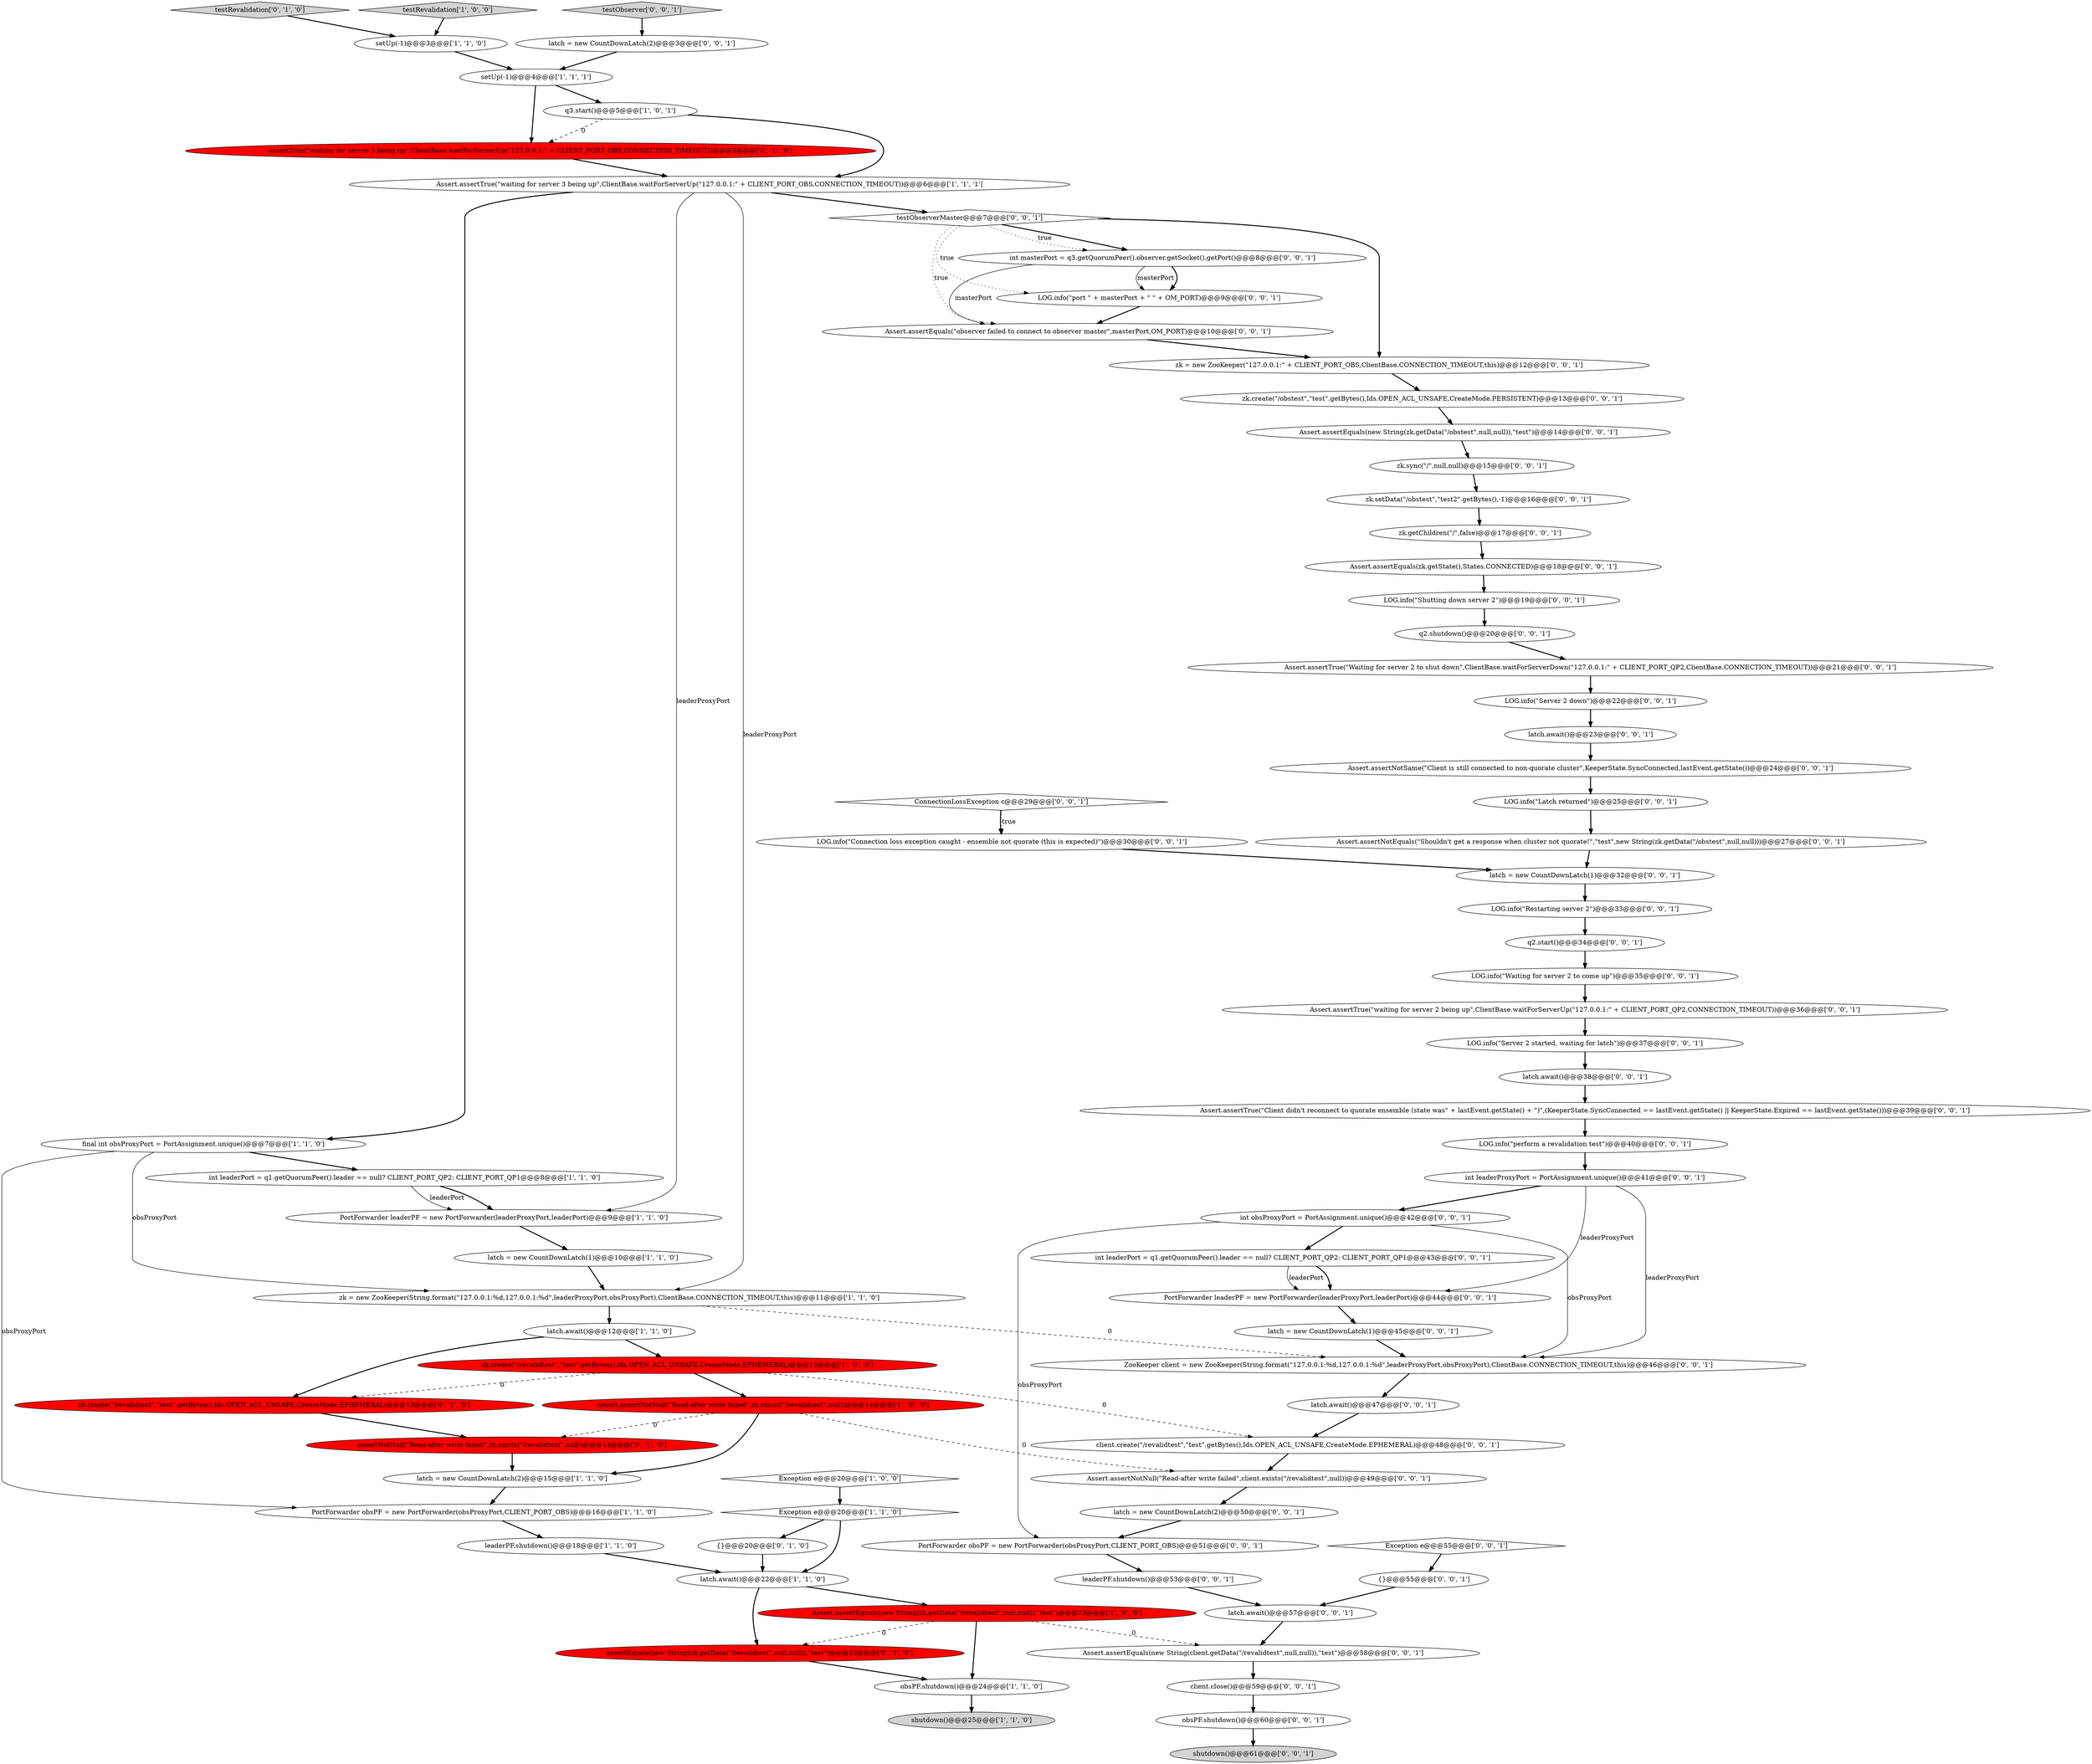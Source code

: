 digraph {
70 [style = filled, label = "LOG.info(\"Waiting for server 2 to come up\")@@@35@@@['0', '0', '1']", fillcolor = white, shape = ellipse image = "AAA0AAABBB3BBB"];
34 [style = filled, label = "shutdown()@@@61@@@['0', '0', '1']", fillcolor = lightgray, shape = ellipse image = "AAA0AAABBB3BBB"];
29 [style = filled, label = "latch.await()@@@23@@@['0', '0', '1']", fillcolor = white, shape = ellipse image = "AAA0AAABBB3BBB"];
31 [style = filled, label = "PortForwarder leaderPF = new PortForwarder(leaderProxyPort,leaderPort)@@@44@@@['0', '0', '1']", fillcolor = white, shape = ellipse image = "AAA0AAABBB3BBB"];
49 [style = filled, label = "LOG.info(\"Connection loss exception caught - ensemble not quorate (this is expected)\")@@@30@@@['0', '0', '1']", fillcolor = white, shape = ellipse image = "AAA0AAABBB3BBB"];
23 [style = filled, label = "assertNotNull(\"Read-after write failed\",zk.exists(\"/revalidtest\",null))@@@14@@@['0', '1', '0']", fillcolor = red, shape = ellipse image = "AAA1AAABBB2BBB"];
32 [style = filled, label = "Assert.assertNotNull(\"Read-after write failed\",client.exists(\"/revalidtest\",null))@@@49@@@['0', '0', '1']", fillcolor = white, shape = ellipse image = "AAA0AAABBB3BBB"];
58 [style = filled, label = "PortForwarder obsPF = new PortForwarder(obsProxyPort,CLIENT_PORT_OBS)@@@51@@@['0', '0', '1']", fillcolor = white, shape = ellipse image = "AAA0AAABBB3BBB"];
72 [style = filled, label = "Assert.assertNotEquals(\"Shouldn't get a response when cluster not quorate!\",\"test\",new String(zk.getData(\"/obstest\",null,null)))@@@27@@@['0', '0', '1']", fillcolor = white, shape = ellipse image = "AAA0AAABBB3BBB"];
45 [style = filled, label = "latch = new CountDownLatch(2)@@@50@@@['0', '0', '1']", fillcolor = white, shape = ellipse image = "AAA0AAABBB3BBB"];
69 [style = filled, label = "latch.await()@@@57@@@['0', '0', '1']", fillcolor = white, shape = ellipse image = "AAA0AAABBB3BBB"];
78 [style = filled, label = "Assert.assertEquals(new String(zk.getData(\"/obstest\",null,null)),\"test\")@@@14@@@['0', '0', '1']", fillcolor = white, shape = ellipse image = "AAA0AAABBB3BBB"];
22 [style = filled, label = "testRevalidation['0', '1', '0']", fillcolor = lightgray, shape = diamond image = "AAA0AAABBB2BBB"];
38 [style = filled, label = "LOG.info(\"Latch returned\")@@@25@@@['0', '0', '1']", fillcolor = white, shape = ellipse image = "AAA0AAABBB3BBB"];
57 [style = filled, label = "int leaderPort = q1.getQuorumPeer().leader == null? CLIENT_PORT_QP2: CLIENT_PORT_QP1@@@43@@@['0', '0', '1']", fillcolor = white, shape = ellipse image = "AAA0AAABBB3BBB"];
14 [style = filled, label = "PortForwarder obsPF = new PortForwarder(obsProxyPort,CLIENT_PORT_OBS)@@@16@@@['1', '1', '0']", fillcolor = white, shape = ellipse image = "AAA0AAABBB1BBB"];
7 [style = filled, label = "leaderPF.shutdown()@@@18@@@['1', '1', '0']", fillcolor = white, shape = ellipse image = "AAA0AAABBB1BBB"];
61 [style = filled, label = "Assert.assertTrue(\"waiting for server 2 being up\",ClientBase.waitForServerUp(\"127.0.0.1:\" + CLIENT_PORT_QP2,CONNECTION_TIMEOUT))@@@36@@@['0', '0', '1']", fillcolor = white, shape = ellipse image = "AAA0AAABBB3BBB"];
24 [style = filled, label = "{}@@@20@@@['0', '1', '0']", fillcolor = white, shape = ellipse image = "AAA0AAABBB2BBB"];
63 [style = filled, label = "Assert.assertTrue(\"Client didn't reconnect to quorate ensemble (state was\" + lastEvent.getState() + \")\",(KeeperState.SyncConnected == lastEvent.getState() || KeeperState.Expired == lastEvent.getState()))@@@39@@@['0', '0', '1']", fillcolor = white, shape = ellipse image = "AAA0AAABBB3BBB"];
60 [style = filled, label = "int masterPort = q3.getQuorumPeer().observer.getSocket().getPort()@@@8@@@['0', '0', '1']", fillcolor = white, shape = ellipse image = "AAA0AAABBB3BBB"];
30 [style = filled, label = "client.close()@@@59@@@['0', '0', '1']", fillcolor = white, shape = ellipse image = "AAA0AAABBB3BBB"];
0 [style = filled, label = "obsPF.shutdown()@@@24@@@['1', '1', '0']", fillcolor = white, shape = ellipse image = "AAA0AAABBB1BBB"];
77 [style = filled, label = "latch = new CountDownLatch(1)@@@32@@@['0', '0', '1']", fillcolor = white, shape = ellipse image = "AAA0AAABBB3BBB"];
66 [style = filled, label = "zk.create(\"/obstest\",\"test\".getBytes(),Ids.OPEN_ACL_UNSAFE,CreateMode.PERSISTENT)@@@13@@@['0', '0', '1']", fillcolor = white, shape = ellipse image = "AAA0AAABBB3BBB"];
19 [style = filled, label = "latch.await()@@@22@@@['1', '1', '0']", fillcolor = white, shape = ellipse image = "AAA0AAABBB1BBB"];
12 [style = filled, label = "zk.create(\"/revalidtest\",\"test\".getBytes(),Ids.OPEN_ACL_UNSAFE,CreateMode.EPHEMERAL)@@@13@@@['1', '0', '0']", fillcolor = red, shape = ellipse image = "AAA1AAABBB1BBB"];
41 [style = filled, label = "LOG.info(\"Restarting server 2\")@@@33@@@['0', '0', '1']", fillcolor = white, shape = ellipse image = "AAA0AAABBB3BBB"];
10 [style = filled, label = "final int obsProxyPort = PortAssignment.unique()@@@7@@@['1', '1', '0']", fillcolor = white, shape = ellipse image = "AAA0AAABBB1BBB"];
11 [style = filled, label = "latch.await()@@@12@@@['1', '1', '0']", fillcolor = white, shape = ellipse image = "AAA0AAABBB1BBB"];
42 [style = filled, label = "q2.start()@@@34@@@['0', '0', '1']", fillcolor = white, shape = ellipse image = "AAA0AAABBB3BBB"];
59 [style = filled, label = "Assert.assertEquals(\"observer failed to connect to observer master\",masterPort,OM_PORT)@@@10@@@['0', '0', '1']", fillcolor = white, shape = ellipse image = "AAA0AAABBB3BBB"];
2 [style = filled, label = "setUp(-1)@@@4@@@['1', '1', '1']", fillcolor = white, shape = ellipse image = "AAA0AAABBB1BBB"];
48 [style = filled, label = "Assert.assertEquals(new String(client.getData(\"/revalidtest\",null,null)),\"test\")@@@58@@@['0', '0', '1']", fillcolor = white, shape = ellipse image = "AAA0AAABBB3BBB"];
67 [style = filled, label = "Exception e@@@55@@@['0', '0', '1']", fillcolor = white, shape = diamond image = "AAA0AAABBB3BBB"];
35 [style = filled, label = "zk.setData(\"/obstest\",\"test2\".getBytes(),-1)@@@16@@@['0', '0', '1']", fillcolor = white, shape = ellipse image = "AAA0AAABBB3BBB"];
54 [style = filled, label = "latch = new CountDownLatch(1)@@@45@@@['0', '0', '1']", fillcolor = white, shape = ellipse image = "AAA0AAABBB3BBB"];
76 [style = filled, label = "q2.shutdown()@@@20@@@['0', '0', '1']", fillcolor = white, shape = ellipse image = "AAA0AAABBB3BBB"];
25 [style = filled, label = "assertTrue(\"waiting for server 3 being up\",ClientBase.waitForServerUp(\"127.0.0.1:\" + CLIENT_PORT_OBS,CONNECTION_TIMEOUT))@@@5@@@['0', '1', '0']", fillcolor = red, shape = ellipse image = "AAA1AAABBB2BBB"];
56 [style = filled, label = "latch.await()@@@38@@@['0', '0', '1']", fillcolor = white, shape = ellipse image = "AAA0AAABBB3BBB"];
4 [style = filled, label = "Assert.assertEquals(new String(zk.getData(\"/revalidtest\",null,null)),\"test\")@@@23@@@['1', '0', '0']", fillcolor = red, shape = ellipse image = "AAA1AAABBB1BBB"];
37 [style = filled, label = "zk = new ZooKeeper(\"127.0.0.1:\" + CLIENT_PORT_OBS,ClientBase.CONNECTION_TIMEOUT,this)@@@12@@@['0', '0', '1']", fillcolor = white, shape = ellipse image = "AAA0AAABBB3BBB"];
20 [style = filled, label = "testRevalidation['1', '0', '0']", fillcolor = lightgray, shape = diamond image = "AAA0AAABBB1BBB"];
3 [style = filled, label = "int leaderPort = q1.getQuorumPeer().leader == null? CLIENT_PORT_QP2: CLIENT_PORT_QP1@@@8@@@['1', '1', '0']", fillcolor = white, shape = ellipse image = "AAA0AAABBB1BBB"];
50 [style = filled, label = "LOG.info(\"port \" + masterPort + \" \" + OM_PORT)@@@9@@@['0', '0', '1']", fillcolor = white, shape = ellipse image = "AAA0AAABBB3BBB"];
64 [style = filled, label = "int leaderProxyPort = PortAssignment.unique()@@@41@@@['0', '0', '1']", fillcolor = white, shape = ellipse image = "AAA0AAABBB3BBB"];
1 [style = filled, label = "Assert.assertNotNull(\"Read-after write failed\",zk.exists(\"/revalidtest\",null))@@@14@@@['1', '0', '0']", fillcolor = red, shape = ellipse image = "AAA1AAABBB1BBB"];
39 [style = filled, label = "LOG.info(\"Server 2 started, waiting for latch\")@@@37@@@['0', '0', '1']", fillcolor = white, shape = ellipse image = "AAA0AAABBB3BBB"];
21 [style = filled, label = "setUp(-1)@@@3@@@['1', '1', '0']", fillcolor = white, shape = ellipse image = "AAA0AAABBB1BBB"];
15 [style = filled, label = "Assert.assertTrue(\"waiting for server 3 being up\",ClientBase.waitForServerUp(\"127.0.0.1:\" + CLIENT_PORT_OBS,CONNECTION_TIMEOUT))@@@6@@@['1', '1', '1']", fillcolor = white, shape = ellipse image = "AAA0AAABBB1BBB"];
52 [style = filled, label = "{}@@@55@@@['0', '0', '1']", fillcolor = white, shape = ellipse image = "AAA0AAABBB3BBB"];
8 [style = filled, label = "shutdown()@@@25@@@['1', '1', '0']", fillcolor = lightgray, shape = ellipse image = "AAA0AAABBB1BBB"];
26 [style = filled, label = "zk.create(\"/revalidtest\",\"test\".getBytes(),Ids.OPEN_ACL_UNSAFE,CreateMode.EPHEMERAL)@@@13@@@['0', '1', '0']", fillcolor = red, shape = ellipse image = "AAA1AAABBB2BBB"];
17 [style = filled, label = "PortForwarder leaderPF = new PortForwarder(leaderProxyPort,leaderPort)@@@9@@@['1', '1', '0']", fillcolor = white, shape = ellipse image = "AAA0AAABBB1BBB"];
33 [style = filled, label = "Assert.assertNotSame(\"Client is still connected to non-quorate cluster\",KeeperState.SyncConnected,lastEvent.getState())@@@24@@@['0', '0', '1']", fillcolor = white, shape = ellipse image = "AAA0AAABBB3BBB"];
44 [style = filled, label = "Assert.assertEquals(zk.getState(),States.CONNECTED)@@@18@@@['0', '0', '1']", fillcolor = white, shape = ellipse image = "AAA0AAABBB3BBB"];
13 [style = filled, label = "latch = new CountDownLatch(2)@@@15@@@['1', '1', '0']", fillcolor = white, shape = ellipse image = "AAA0AAABBB1BBB"];
51 [style = filled, label = "LOG.info(\"Server 2 down\")@@@22@@@['0', '0', '1']", fillcolor = white, shape = ellipse image = "AAA0AAABBB3BBB"];
5 [style = filled, label = "latch = new CountDownLatch(1)@@@10@@@['1', '1', '0']", fillcolor = white, shape = ellipse image = "AAA0AAABBB1BBB"];
75 [style = filled, label = "leaderPF.shutdown()@@@53@@@['0', '0', '1']", fillcolor = white, shape = ellipse image = "AAA0AAABBB3BBB"];
27 [style = filled, label = "assertEquals(new String(zk.getData(\"/revalidtest\",null,null)),\"test\")@@@23@@@['0', '1', '0']", fillcolor = red, shape = ellipse image = "AAA1AAABBB2BBB"];
55 [style = filled, label = "ConnectionLossException c@@@29@@@['0', '0', '1']", fillcolor = white, shape = diamond image = "AAA0AAABBB3BBB"];
28 [style = filled, label = "testObserver['0', '0', '1']", fillcolor = lightgray, shape = diamond image = "AAA0AAABBB3BBB"];
16 [style = filled, label = "q3.start()@@@5@@@['1', '0', '1']", fillcolor = white, shape = ellipse image = "AAA0AAABBB1BBB"];
53 [style = filled, label = "Assert.assertTrue(\"Waiting for server 2 to shut down\",ClientBase.waitForServerDown(\"127.0.0.1:\" + CLIENT_PORT_QP2,ClientBase.CONNECTION_TIMEOUT))@@@21@@@['0', '0', '1']", fillcolor = white, shape = ellipse image = "AAA0AAABBB3BBB"];
18 [style = filled, label = "Exception e@@@20@@@['1', '1', '0']", fillcolor = white, shape = diamond image = "AAA0AAABBB1BBB"];
46 [style = filled, label = "int obsProxyPort = PortAssignment.unique()@@@42@@@['0', '0', '1']", fillcolor = white, shape = ellipse image = "AAA0AAABBB3BBB"];
47 [style = filled, label = "zk.sync(\"/\",null,null)@@@15@@@['0', '0', '1']", fillcolor = white, shape = ellipse image = "AAA0AAABBB3BBB"];
71 [style = filled, label = "client.create(\"/revalidtest\",\"test\".getBytes(),Ids.OPEN_ACL_UNSAFE,CreateMode.EPHEMERAL)@@@48@@@['0', '0', '1']", fillcolor = white, shape = ellipse image = "AAA0AAABBB3BBB"];
6 [style = filled, label = "Exception e@@@20@@@['1', '0', '0']", fillcolor = white, shape = diamond image = "AAA0AAABBB1BBB"];
40 [style = filled, label = "latch.await()@@@47@@@['0', '0', '1']", fillcolor = white, shape = ellipse image = "AAA0AAABBB3BBB"];
43 [style = filled, label = "ZooKeeper client = new ZooKeeper(String.format(\"127.0.0.1:%d,127.0.0.1:%d\",leaderProxyPort,obsProxyPort),ClientBase.CONNECTION_TIMEOUT,this)@@@46@@@['0', '0', '1']", fillcolor = white, shape = ellipse image = "AAA0AAABBB3BBB"];
65 [style = filled, label = "latch = new CountDownLatch(2)@@@3@@@['0', '0', '1']", fillcolor = white, shape = ellipse image = "AAA0AAABBB3BBB"];
73 [style = filled, label = "LOG.info(\"perform a revalidation test\")@@@40@@@['0', '0', '1']", fillcolor = white, shape = ellipse image = "AAA0AAABBB3BBB"];
36 [style = filled, label = "obsPF.shutdown()@@@60@@@['0', '0', '1']", fillcolor = white, shape = ellipse image = "AAA0AAABBB3BBB"];
74 [style = filled, label = "zk.getChildren(\"/\",false)@@@17@@@['0', '0', '1']", fillcolor = white, shape = ellipse image = "AAA0AAABBB3BBB"];
68 [style = filled, label = "LOG.info(\"Shutting down server 2\")@@@19@@@['0', '0', '1']", fillcolor = white, shape = ellipse image = "AAA0AAABBB3BBB"];
9 [style = filled, label = "zk = new ZooKeeper(String.format(\"127.0.0.1:%d,127.0.0.1:%d\",leaderProxyPort,obsProxyPort),ClientBase.CONNECTION_TIMEOUT,this)@@@11@@@['1', '1', '0']", fillcolor = white, shape = ellipse image = "AAA0AAABBB1BBB"];
62 [style = filled, label = "testObserverMaster@@@7@@@['0', '0', '1']", fillcolor = white, shape = diamond image = "AAA0AAABBB3BBB"];
57->31 [style = bold, label=""];
15->10 [style = bold, label=""];
9->11 [style = bold, label=""];
5->9 [style = bold, label=""];
55->49 [style = bold, label=""];
62->50 [style = dotted, label="true"];
30->36 [style = bold, label=""];
60->50 [style = bold, label=""];
1->13 [style = bold, label=""];
21->2 [style = bold, label=""];
14->7 [style = bold, label=""];
3->17 [style = solid, label="leaderPort"];
38->72 [style = bold, label=""];
15->9 [style = solid, label="leaderProxyPort"];
43->40 [style = bold, label=""];
46->58 [style = solid, label="obsProxyPort"];
12->26 [style = dashed, label="0"];
63->73 [style = bold, label=""];
60->59 [style = solid, label="masterPort"];
64->31 [style = solid, label="leaderProxyPort"];
23->13 [style = bold, label=""];
52->69 [style = bold, label=""];
0->8 [style = bold, label=""];
25->15 [style = bold, label=""];
2->25 [style = bold, label=""];
28->65 [style = bold, label=""];
13->14 [style = bold, label=""];
67->52 [style = bold, label=""];
58->75 [style = bold, label=""];
46->43 [style = solid, label="obsProxyPort"];
2->16 [style = bold, label=""];
17->5 [style = bold, label=""];
24->19 [style = bold, label=""];
61->39 [style = bold, label=""];
27->0 [style = bold, label=""];
42->70 [style = bold, label=""];
68->76 [style = bold, label=""];
66->78 [style = bold, label=""];
64->43 [style = solid, label="leaderProxyPort"];
16->25 [style = dashed, label="0"];
62->60 [style = bold, label=""];
72->77 [style = bold, label=""];
18->19 [style = bold, label=""];
11->12 [style = bold, label=""];
75->69 [style = bold, label=""];
12->1 [style = bold, label=""];
4->0 [style = bold, label=""];
60->50 [style = solid, label="masterPort"];
65->2 [style = bold, label=""];
49->77 [style = bold, label=""];
44->68 [style = bold, label=""];
71->32 [style = bold, label=""];
15->17 [style = solid, label="leaderProxyPort"];
76->53 [style = bold, label=""];
73->64 [style = bold, label=""];
62->60 [style = dotted, label="true"];
10->9 [style = solid, label="obsProxyPort"];
11->26 [style = bold, label=""];
70->61 [style = bold, label=""];
18->24 [style = bold, label=""];
62->59 [style = dotted, label="true"];
55->49 [style = dotted, label="true"];
74->44 [style = bold, label=""];
54->43 [style = bold, label=""];
6->18 [style = bold, label=""];
35->74 [style = bold, label=""];
4->27 [style = dashed, label="0"];
59->37 [style = bold, label=""];
1->32 [style = dashed, label="0"];
37->66 [style = bold, label=""];
9->43 [style = dashed, label="0"];
51->29 [style = bold, label=""];
40->71 [style = bold, label=""];
45->58 [style = bold, label=""];
57->31 [style = solid, label="leaderPort"];
3->17 [style = bold, label=""];
56->63 [style = bold, label=""];
48->30 [style = bold, label=""];
4->48 [style = dashed, label="0"];
46->57 [style = bold, label=""];
7->19 [style = bold, label=""];
1->23 [style = dashed, label="0"];
36->34 [style = bold, label=""];
31->54 [style = bold, label=""];
12->71 [style = dashed, label="0"];
16->15 [style = bold, label=""];
32->45 [style = bold, label=""];
69->48 [style = bold, label=""];
53->51 [style = bold, label=""];
50->59 [style = bold, label=""];
77->41 [style = bold, label=""];
22->21 [style = bold, label=""];
10->3 [style = bold, label=""];
15->62 [style = bold, label=""];
64->46 [style = bold, label=""];
47->35 [style = bold, label=""];
20->21 [style = bold, label=""];
78->47 [style = bold, label=""];
29->33 [style = bold, label=""];
62->37 [style = bold, label=""];
19->27 [style = bold, label=""];
26->23 [style = bold, label=""];
39->56 [style = bold, label=""];
10->14 [style = solid, label="obsProxyPort"];
33->38 [style = bold, label=""];
19->4 [style = bold, label=""];
41->42 [style = bold, label=""];
}
